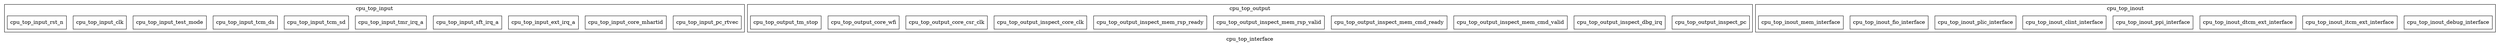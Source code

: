 digraph cpu_top_interface {
label = "cpu_top_interface";

subgraph cluster_cpu_top_input {
    label = "cpu_top_input";
    cpu_top_input_pc_rtvec  [ shape=box, label="cpu_top_input_pc_rtvec", color="black", fontcolor="black" ];
    cpu_top_input_core_mhartid  [ shape=box, label="cpu_top_input_core_mhartid", color="black", fontcolor="black" ];
    cpu_top_input_ext_irq_a  [ shape=box, label="cpu_top_input_ext_irq_a", color="black", fontcolor="black" ];
    cpu_top_input_sft_irq_a  [ shape=box, label="cpu_top_input_sft_irq_a", color="black", fontcolor="black" ];
    cpu_top_input_tmr_irq_a  [ shape=box, label="cpu_top_input_tmr_irq_a", color="black", fontcolor="black" ];
    cpu_top_input_tcm_sd  [ shape=box, label="cpu_top_input_tcm_sd", color="black", fontcolor="black" ];
    cpu_top_input_tcm_ds  [ shape=box, label="cpu_top_input_tcm_ds", color="black", fontcolor="black" ];
    cpu_top_input_test_mode  [ shape=box, label="cpu_top_input_test_mode", color="black", fontcolor="black" ];
    cpu_top_input_clk  [ shape=box, label="cpu_top_input_clk", color="black", fontcolor="black" ];
    cpu_top_input_rst_n  [ shape=box, label="cpu_top_input_rst_n", color="black", fontcolor="black" ];
};

subgraph cluster_cpu_top_output {
    label = "cpu_top_output";
    cpu_top_output_inspect_pc  [ shape=box, label="cpu_top_output_inspect_pc", color="black", fontcolor="black" ];
    cpu_top_output_inspect_dbg_irq  [ shape=box, label="cpu_top_output_inspect_dbg_irq", color="black", fontcolor="black" ];
    cpu_top_output_inspect_mem_cmd_valid  [ shape=box, label="cpu_top_output_inspect_mem_cmd_valid", color="black", fontcolor="black" ];
    cpu_top_output_inspect_mem_cmd_ready  [ shape=box, label="cpu_top_output_inspect_mem_cmd_ready", color="black", fontcolor="black" ];
    cpu_top_output_inspect_mem_rsp_valid  [ shape=box, label="cpu_top_output_inspect_mem_rsp_valid", color="black", fontcolor="black" ];
    cpu_top_output_inspect_mem_rsp_ready  [ shape=box, label="cpu_top_output_inspect_mem_rsp_ready", color="black", fontcolor="black" ];
    cpu_top_output_inspect_core_clk  [ shape=box, label="cpu_top_output_inspect_core_clk", color="black", fontcolor="black" ];
    cpu_top_output_core_csr_clk  [ shape=box, label="cpu_top_output_core_csr_clk", color="black", fontcolor="black" ];
    cpu_top_output_core_wfi  [ shape=box, label="cpu_top_output_core_wfi", color="black", fontcolor="black" ];
    cpu_top_output_tm_stop  [ shape=box, label="cpu_top_output_tm_stop", color="black", fontcolor="black" ];
};

subgraph cluster_cpu_top_inout {
    label = "cpu_top_inout";
    cpu_top_inout_debug_interface  [ shape=box, label="cpu_top_inout_debug_interface", color="black", fontcolor="black" ];
    cpu_top_inout_itcm_ext_interface  [ shape=box, label="cpu_top_inout_itcm_ext_interface", color="black", fontcolor="black" ];
    cpu_top_inout_dtcm_ext_interface  [ shape=box, label="cpu_top_inout_dtcm_ext_interface", color="black", fontcolor="black" ];
    cpu_top_inout_ppi_interface  [ shape=box, label="cpu_top_inout_ppi_interface", color="black", fontcolor="black" ];
    cpu_top_inout_clint_interface  [ shape=box, label="cpu_top_inout_clint_interface", color="black", fontcolor="black" ];
    cpu_top_inout_plic_interface  [ shape=box, label="cpu_top_inout_plic_interface", color="black", fontcolor="black" ];
    cpu_top_inout_fio_interface  [ shape=box, label="cpu_top_inout_fio_interface", color="black", fontcolor="black" ];
    cpu_top_inout_mem_interface  [ shape=box, label="cpu_top_inout_mem_interface", color="black", fontcolor="black" ];
};

}